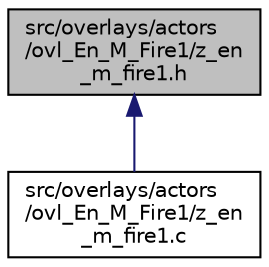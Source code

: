 digraph "src/overlays/actors/ovl_En_M_Fire1/z_en_m_fire1.h"
{
 // LATEX_PDF_SIZE
  edge [fontname="Helvetica",fontsize="10",labelfontname="Helvetica",labelfontsize="10"];
  node [fontname="Helvetica",fontsize="10",shape=record];
  Node1 [label="src/overlays/actors\l/ovl_En_M_Fire1/z_en\l_m_fire1.h",height=0.2,width=0.4,color="black", fillcolor="grey75", style="filled", fontcolor="black",tooltip=" "];
  Node1 -> Node2 [dir="back",color="midnightblue",fontsize="10",style="solid",fontname="Helvetica"];
  Node2 [label="src/overlays/actors\l/ovl_En_M_Fire1/z_en\l_m_fire1.c",height=0.2,width=0.4,color="black", fillcolor="white", style="filled",URL="$db/da7/z__en__m__fire1_8c.html",tooltip=" "];
}
